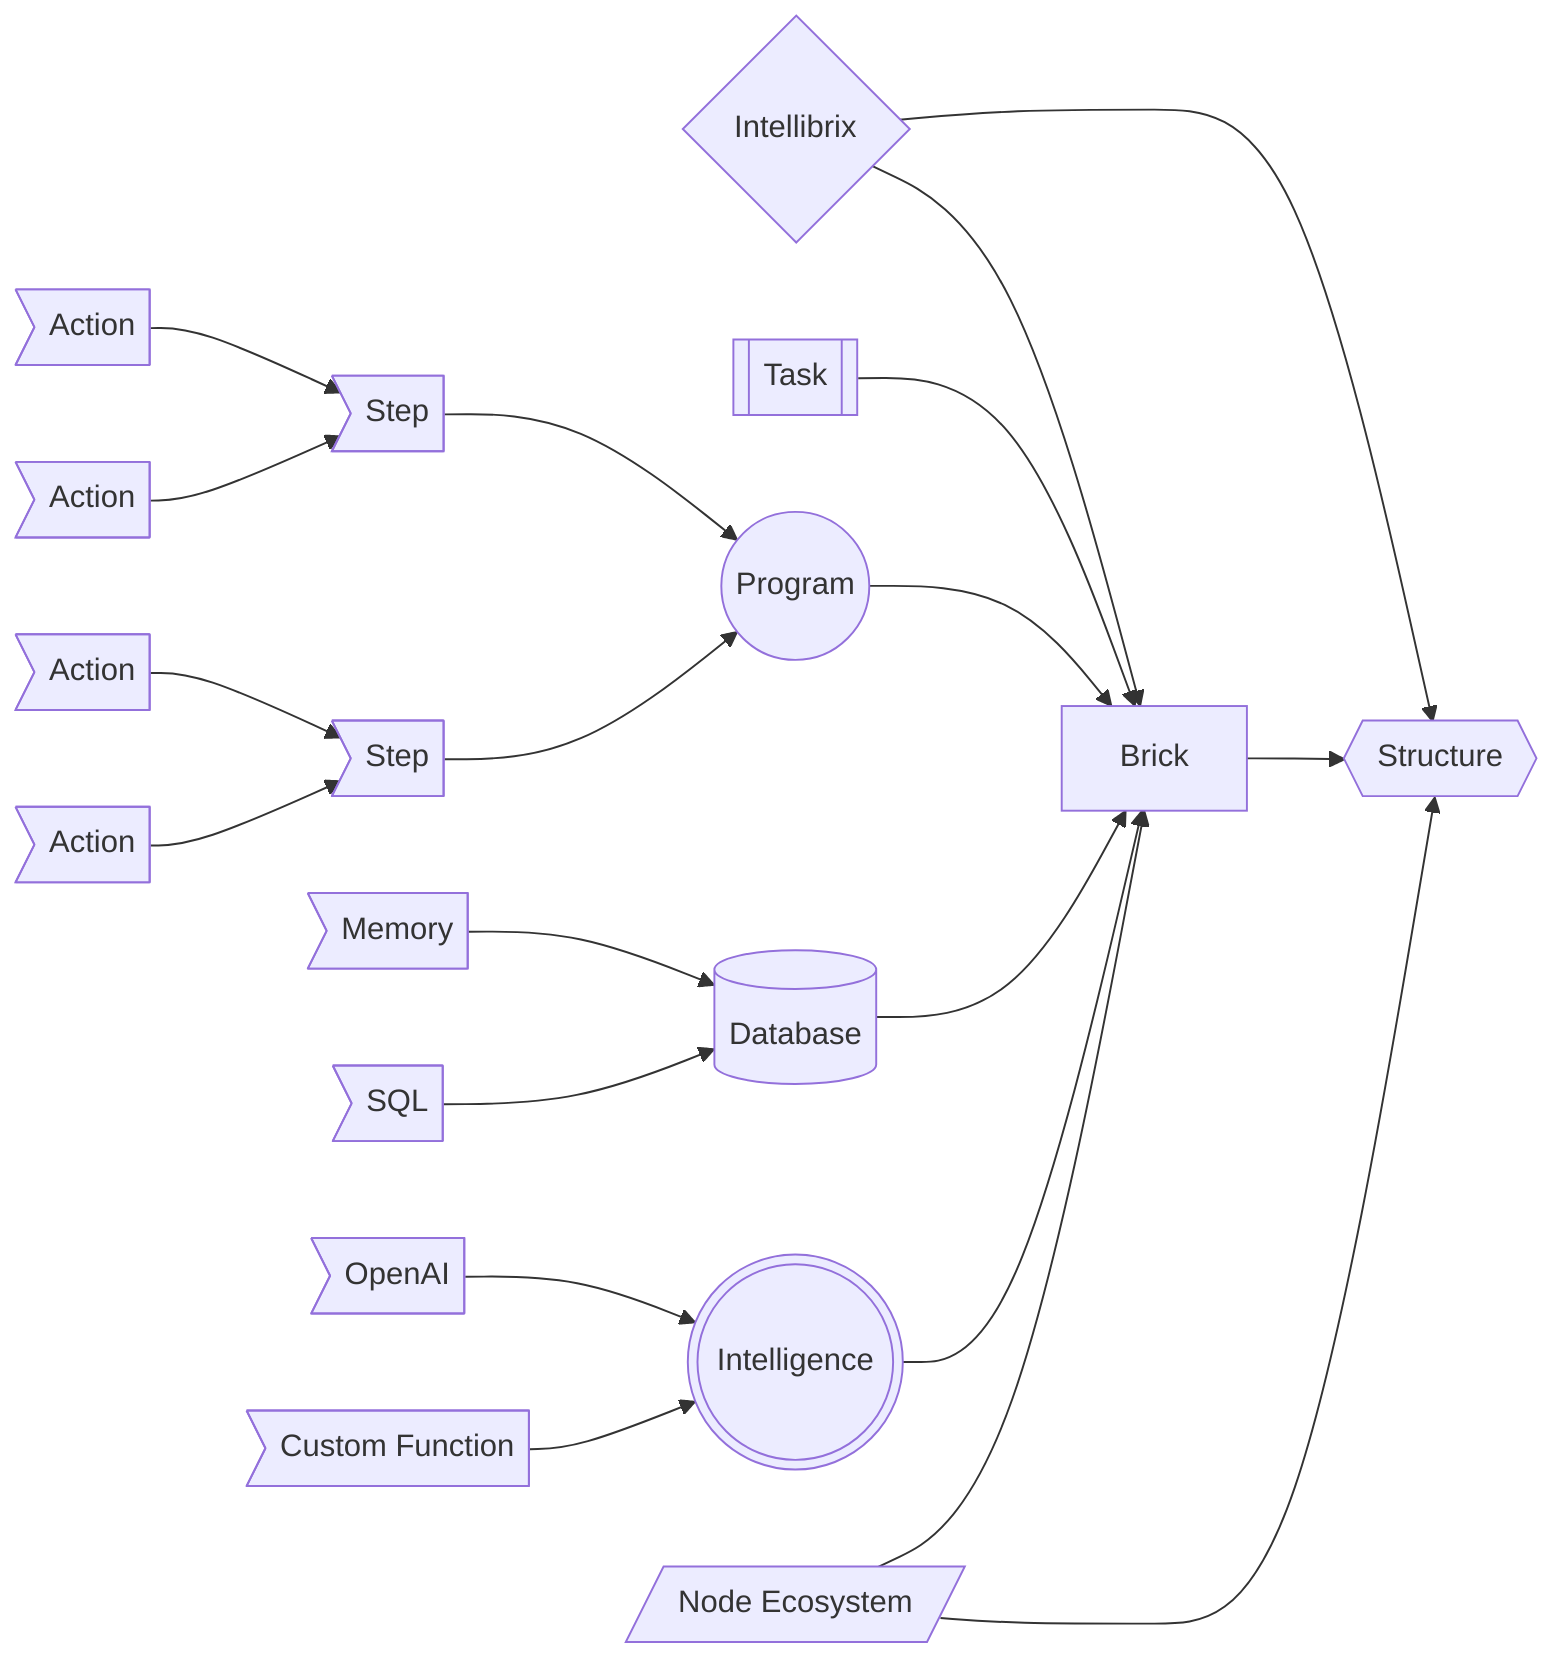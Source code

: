graph LR
  I{"Intellibrix"}
  I --> B["Brick"]
  I --> S{{"Structure"}}
  B --> S
  T[["Task"]] --> B
  P(("Program")) --> B
  St1>"Step"] --> P
  St2>"Step"] --> P
  A1>"Action"]-->St1
  A2>"Action"]-->St1
  A3>"Action"]-->St2
  A4>"Action"]-->St2
  D[("Database")] --> B
  M>"Memory"] --> D
  SQL>"SQL"] --> D
  AI((("Intelligence"))) --> B
  OAI>"OpenAI"] --> AI
  CAI>"Custom Function"] --> AI
  ECO[/"Node Ecosystem"/] --> B
  ECO --> S